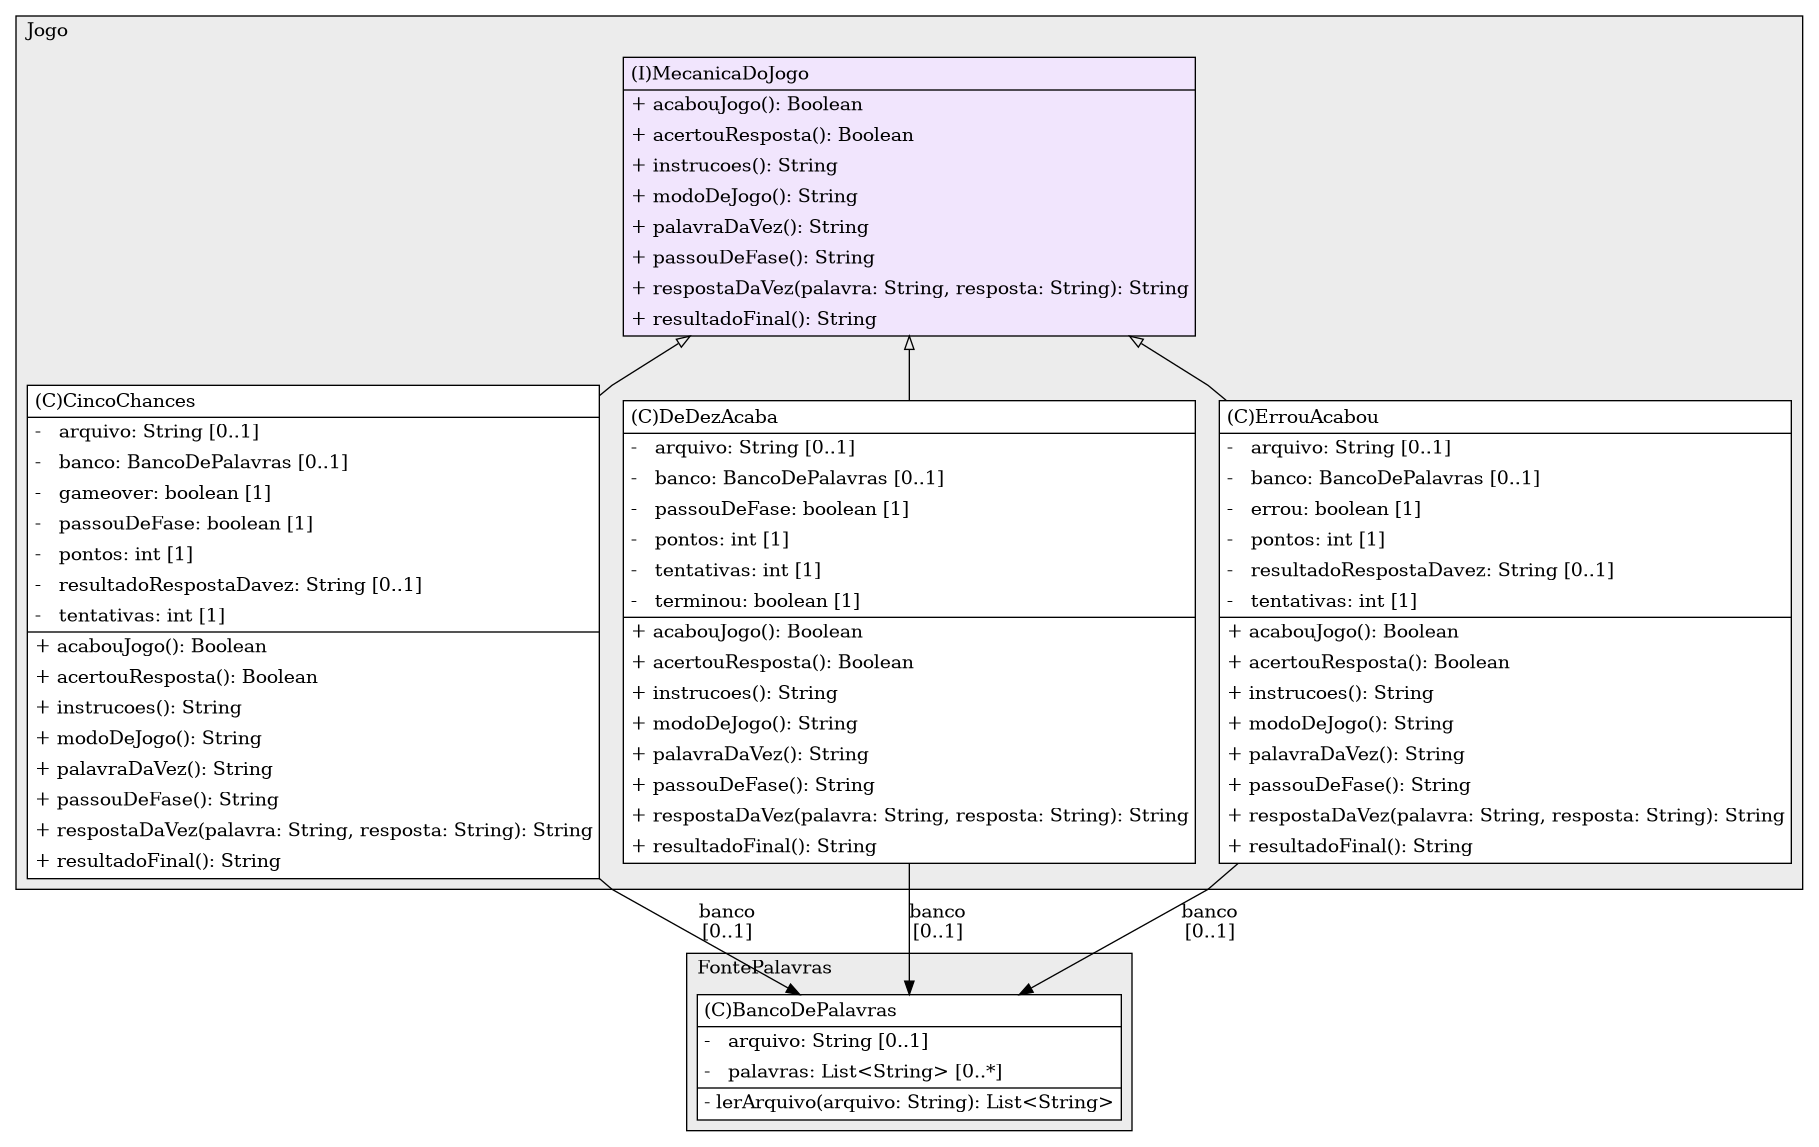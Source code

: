 @startuml

/' diagram meta data start
config=StructureConfiguration;
{
  "projectClassification": {
    "searchMode": "OpenProject", // OpenProject, AllProjects
    "includedProjects": "",
    "pathEndKeywords": "*.impl",
    "isClientPath": "",
    "isClientName": "",
    "isTestPath": "",
    "isTestName": "",
    "isMappingPath": "",
    "isMappingName": "",
    "isDataAccessPath": "",
    "isDataAccessName": "",
    "isDataStructurePath": "",
    "isDataStructureName": "",
    "isInterfaceStructuresPath": "",
    "isInterfaceStructuresName": "",
    "isEntryPointPath": "",
    "isEntryPointName": "",
    "treatFinalFieldsAsMandatory": false
  },
  "graphRestriction": {
    "classPackageExcludeFilter": "",
    "classPackageIncludeFilter": "",
    "classNameExcludeFilter": "",
    "classNameIncludeFilter": "",
    "methodNameExcludeFilter": "",
    "methodNameIncludeFilter": "",
    "removeByInheritance": "", // inheritance/annotation based filtering is done in a second step
    "removeByAnnotation": "",
    "removeByClassPackage": "", // cleanup the graph after inheritance/annotation based filtering is done
    "removeByClassName": "",
    "cutMappings": false,
    "cutEnum": true,
    "cutTests": true,
    "cutClient": true,
    "cutDataAccess": false,
    "cutInterfaceStructures": false,
    "cutDataStructures": false,
    "cutGetterAndSetter": true,
    "cutConstructors": true
  },
  "graphTraversal": {
    "forwardDepth": 6,
    "backwardDepth": 6,
    "classPackageExcludeFilter": "",
    "classPackageIncludeFilter": "",
    "classNameExcludeFilter": "",
    "classNameIncludeFilter": "",
    "methodNameExcludeFilter": "",
    "methodNameIncludeFilter": "",
    "hideMappings": false,
    "hideDataStructures": false,
    "hidePrivateMethods": true,
    "hideInterfaceCalls": true, // indirection: implementation -> interface (is hidden) -> implementation
    "onlyShowApplicationEntryPoints": false, // root node is included
    "useMethodCallsForStructureDiagram": "ForwardOnly" // ForwardOnly, BothDirections, No
  },
  "details": {
    "aggregation": "GroupByClass", // ByClass, GroupByClass, None
    "showClassGenericTypes": true,
    "showMethods": true,
    "showMethodParameterNames": true,
    "showMethodParameterTypes": true,
    "showMethodReturnType": true,
    "showPackageLevels": 2,
    "showDetailedClassStructure": true
  },
  "rootClass": "Jogo.MecanicaDoJogo",
  "extensionCallbackMethod": "" // qualified.class.name#methodName - signature: public static String method(String)
}
diagram meta data end '/



digraph g {
    rankdir="TB"
    splines=polyline
    

'nodes 
subgraph cluster_136677366 { 
   	label=FontePalavras
	labeljust=l
	fillcolor="#ececec"
	style=filled
   
   BancoDePalavras136677366[
	label=<<TABLE BORDER="1" CELLBORDER="0" CELLPADDING="4" CELLSPACING="0">
<TR><TD ALIGN="LEFT" >(C)BancoDePalavras</TD></TR>
<HR/>
<TR><TD ALIGN="LEFT" >-   arquivo: String [0..1]</TD></TR>
<TR><TD ALIGN="LEFT" >-   palavras: List&lt;String&gt; [0..*]</TD></TR>
<HR/>
<TR><TD ALIGN="LEFT" >- lerArquivo(arquivo: String): List&lt;String&gt;</TD></TR>
</TABLE>>
	style=filled
	margin=0
	shape=plaintext
	fillcolor="#FFFFFF"
];
} 

subgraph cluster_2314509 { 
   	label=Jogo
	labeljust=l
	fillcolor="#ececec"
	style=filled
   
   CincoChances2314509[
	label=<<TABLE BORDER="1" CELLBORDER="0" CELLPADDING="4" CELLSPACING="0">
<TR><TD ALIGN="LEFT" >(C)CincoChances</TD></TR>
<HR/>
<TR><TD ALIGN="LEFT" >-   arquivo: String [0..1]</TD></TR>
<TR><TD ALIGN="LEFT" >-   banco: BancoDePalavras [0..1]</TD></TR>
<TR><TD ALIGN="LEFT" >-   gameover: boolean [1]</TD></TR>
<TR><TD ALIGN="LEFT" >-   passouDeFase: boolean [1]</TD></TR>
<TR><TD ALIGN="LEFT" >-   pontos: int [1]</TD></TR>
<TR><TD ALIGN="LEFT" >-   resultadoRespostaDavez: String [0..1]</TD></TR>
<TR><TD ALIGN="LEFT" >-   tentativas: int [1]</TD></TR>
<HR/>
<TR><TD ALIGN="LEFT" >+ acabouJogo(): Boolean</TD></TR>
<TR><TD ALIGN="LEFT" >+ acertouResposta(): Boolean</TD></TR>
<TR><TD ALIGN="LEFT" >+ instrucoes(): String</TD></TR>
<TR><TD ALIGN="LEFT" >+ modoDeJogo(): String</TD></TR>
<TR><TD ALIGN="LEFT" >+ palavraDaVez(): String</TD></TR>
<TR><TD ALIGN="LEFT" >+ passouDeFase(): String</TD></TR>
<TR><TD ALIGN="LEFT" >+ respostaDaVez(palavra: String, resposta: String): String</TD></TR>
<TR><TD ALIGN="LEFT" >+ resultadoFinal(): String</TD></TR>
</TABLE>>
	style=filled
	margin=0
	shape=plaintext
	fillcolor="#FFFFFF"
];

DeDezAcaba2314509[
	label=<<TABLE BORDER="1" CELLBORDER="0" CELLPADDING="4" CELLSPACING="0">
<TR><TD ALIGN="LEFT" >(C)DeDezAcaba</TD></TR>
<HR/>
<TR><TD ALIGN="LEFT" >-   arquivo: String [0..1]</TD></TR>
<TR><TD ALIGN="LEFT" >-   banco: BancoDePalavras [0..1]</TD></TR>
<TR><TD ALIGN="LEFT" >-   passouDeFase: boolean [1]</TD></TR>
<TR><TD ALIGN="LEFT" >-   pontos: int [1]</TD></TR>
<TR><TD ALIGN="LEFT" >-   tentativas: int [1]</TD></TR>
<TR><TD ALIGN="LEFT" >-   terminou: boolean [1]</TD></TR>
<HR/>
<TR><TD ALIGN="LEFT" >+ acabouJogo(): Boolean</TD></TR>
<TR><TD ALIGN="LEFT" >+ acertouResposta(): Boolean</TD></TR>
<TR><TD ALIGN="LEFT" >+ instrucoes(): String</TD></TR>
<TR><TD ALIGN="LEFT" >+ modoDeJogo(): String</TD></TR>
<TR><TD ALIGN="LEFT" >+ palavraDaVez(): String</TD></TR>
<TR><TD ALIGN="LEFT" >+ passouDeFase(): String</TD></TR>
<TR><TD ALIGN="LEFT" >+ respostaDaVez(palavra: String, resposta: String): String</TD></TR>
<TR><TD ALIGN="LEFT" >+ resultadoFinal(): String</TD></TR>
</TABLE>>
	style=filled
	margin=0
	shape=plaintext
	fillcolor="#FFFFFF"
];

ErrouAcabou2314509[
	label=<<TABLE BORDER="1" CELLBORDER="0" CELLPADDING="4" CELLSPACING="0">
<TR><TD ALIGN="LEFT" >(C)ErrouAcabou</TD></TR>
<HR/>
<TR><TD ALIGN="LEFT" >-   arquivo: String [0..1]</TD></TR>
<TR><TD ALIGN="LEFT" >-   banco: BancoDePalavras [0..1]</TD></TR>
<TR><TD ALIGN="LEFT" >-   errou: boolean [1]</TD></TR>
<TR><TD ALIGN="LEFT" >-   pontos: int [1]</TD></TR>
<TR><TD ALIGN="LEFT" >-   resultadoRespostaDavez: String [0..1]</TD></TR>
<TR><TD ALIGN="LEFT" >-   tentativas: int [1]</TD></TR>
<HR/>
<TR><TD ALIGN="LEFT" >+ acabouJogo(): Boolean</TD></TR>
<TR><TD ALIGN="LEFT" >+ acertouResposta(): Boolean</TD></TR>
<TR><TD ALIGN="LEFT" >+ instrucoes(): String</TD></TR>
<TR><TD ALIGN="LEFT" >+ modoDeJogo(): String</TD></TR>
<TR><TD ALIGN="LEFT" >+ palavraDaVez(): String</TD></TR>
<TR><TD ALIGN="LEFT" >+ passouDeFase(): String</TD></TR>
<TR><TD ALIGN="LEFT" >+ respostaDaVez(palavra: String, resposta: String): String</TD></TR>
<TR><TD ALIGN="LEFT" >+ resultadoFinal(): String</TD></TR>
</TABLE>>
	style=filled
	margin=0
	shape=plaintext
	fillcolor="#FFFFFF"
];

MecanicaDoJogo2314509[
	label=<<TABLE BORDER="1" CELLBORDER="0" CELLPADDING="4" CELLSPACING="0">
<TR><TD ALIGN="LEFT" >(I)MecanicaDoJogo</TD></TR>
<HR/>
<TR><TD ALIGN="LEFT" >+ acabouJogo(): Boolean</TD></TR>
<TR><TD ALIGN="LEFT" >+ acertouResposta(): Boolean</TD></TR>
<TR><TD ALIGN="LEFT" >+ instrucoes(): String</TD></TR>
<TR><TD ALIGN="LEFT" >+ modoDeJogo(): String</TD></TR>
<TR><TD ALIGN="LEFT" >+ palavraDaVez(): String</TD></TR>
<TR><TD ALIGN="LEFT" >+ passouDeFase(): String</TD></TR>
<TR><TD ALIGN="LEFT" >+ respostaDaVez(palavra: String, resposta: String): String</TD></TR>
<TR><TD ALIGN="LEFT" >+ resultadoFinal(): String</TD></TR>
</TABLE>>
	style=filled
	margin=0
	shape=plaintext
	fillcolor="#F1E5FD"
];
} 

'edges    
CincoChances2314509 -> BancoDePalavras136677366[label="banco
[0..1]"];
DeDezAcaba2314509 -> BancoDePalavras136677366[label="banco
[0..1]"];
ErrouAcabou2314509 -> BancoDePalavras136677366[label="banco
[0..1]"];
MecanicaDoJogo2314509 -> CincoChances2314509[arrowhead=none, arrowtail=empty, dir=both];
MecanicaDoJogo2314509 -> DeDezAcaba2314509[arrowhead=none, arrowtail=empty, dir=both];
MecanicaDoJogo2314509 -> ErrouAcabou2314509[arrowhead=none, arrowtail=empty, dir=both];
    
}
@enduml
